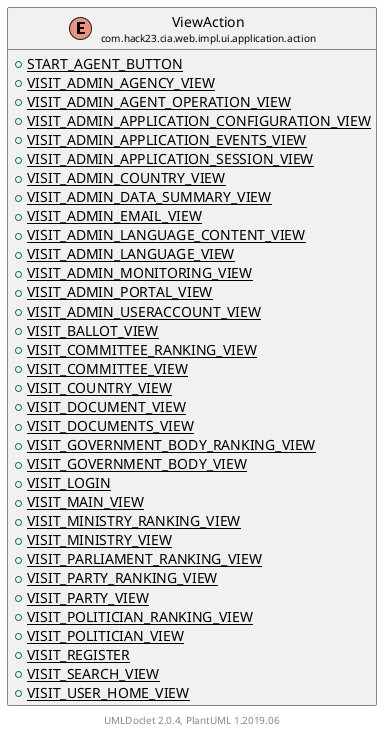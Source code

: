 @startuml
    set namespaceSeparator none
    hide empty fields
    hide empty methods

    enum "<size:14>ViewAction\n<size:10>com.hack23.cia.web.impl.ui.application.action" as com.hack23.cia.web.impl.ui.application.action.ViewAction [[ViewAction.html]] {
        {static} +START_AGENT_BUTTON
        {static} +VISIT_ADMIN_AGENCY_VIEW
        {static} +VISIT_ADMIN_AGENT_OPERATION_VIEW
        {static} +VISIT_ADMIN_APPLICATION_CONFIGURATION_VIEW
        {static} +VISIT_ADMIN_APPLICATION_EVENTS_VIEW
        {static} +VISIT_ADMIN_APPLICATION_SESSION_VIEW
        {static} +VISIT_ADMIN_COUNTRY_VIEW
        {static} +VISIT_ADMIN_DATA_SUMMARY_VIEW
        {static} +VISIT_ADMIN_EMAIL_VIEW
        {static} +VISIT_ADMIN_LANGUAGE_CONTENT_VIEW
        {static} +VISIT_ADMIN_LANGUAGE_VIEW
        {static} +VISIT_ADMIN_MONITORING_VIEW
        {static} +VISIT_ADMIN_PORTAL_VIEW
        {static} +VISIT_ADMIN_USERACCOUNT_VIEW
        {static} +VISIT_BALLOT_VIEW
        {static} +VISIT_COMMITTEE_RANKING_VIEW
        {static} +VISIT_COMMITTEE_VIEW
        {static} +VISIT_COUNTRY_VIEW
        {static} +VISIT_DOCUMENT_VIEW
        {static} +VISIT_DOCUMENTS_VIEW
        {static} +VISIT_GOVERNMENT_BODY_RANKING_VIEW
        {static} +VISIT_GOVERNMENT_BODY_VIEW
        {static} +VISIT_LOGIN
        {static} +VISIT_MAIN_VIEW
        {static} +VISIT_MINISTRY_RANKING_VIEW
        {static} +VISIT_MINISTRY_VIEW
        {static} +VISIT_PARLIAMENT_RANKING_VIEW
        {static} +VISIT_PARTY_RANKING_VIEW
        {static} +VISIT_PARTY_VIEW
        {static} +VISIT_POLITICIAN_RANKING_VIEW
        {static} +VISIT_POLITICIAN_VIEW
        {static} +VISIT_REGISTER
        {static} +VISIT_SEARCH_VIEW
        {static} +VISIT_USER_HOME_VIEW
    }

    center footer UMLDoclet 2.0.4, PlantUML 1.2019.06
@enduml
